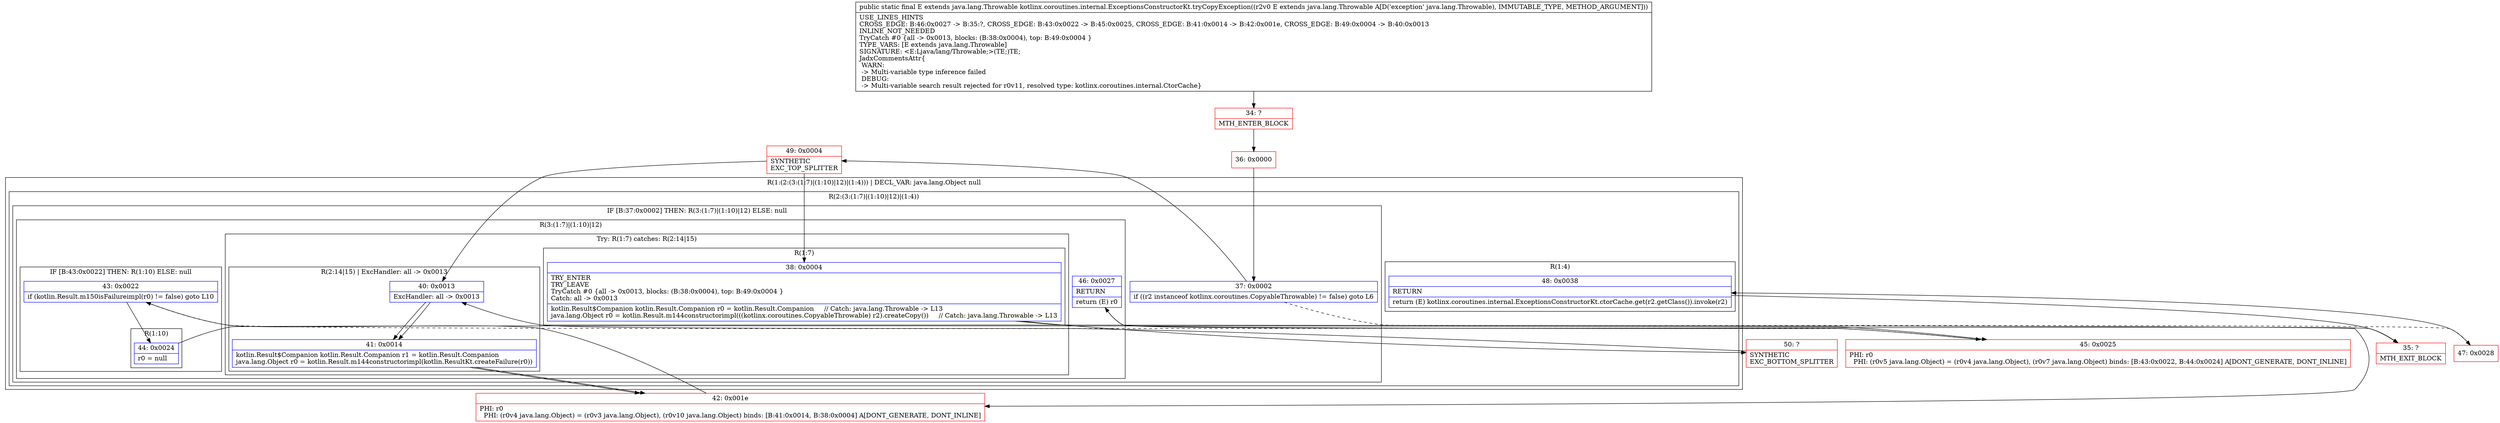 digraph "CFG forkotlinx.coroutines.internal.ExceptionsConstructorKt.tryCopyException(Ljava\/lang\/Throwable;)Ljava\/lang\/Throwable;" {
subgraph cluster_Region_1553389558 {
label = "R(1:(2:(3:(1:7)|(1:10)|12)|(1:4))) | DECL_VAR: java.lang.Object null\l";
node [shape=record,color=blue];
subgraph cluster_Region_359871031 {
label = "R(2:(3:(1:7)|(1:10)|12)|(1:4))";
node [shape=record,color=blue];
subgraph cluster_IfRegion_1369753282 {
label = "IF [B:37:0x0002] THEN: R(3:(1:7)|(1:10)|12) ELSE: null";
node [shape=record,color=blue];
Node_37 [shape=record,label="{37\:\ 0x0002|if ((r2 instanceof kotlinx.coroutines.CopyableThrowable) != false) goto L6\l}"];
subgraph cluster_Region_839323977 {
label = "R(3:(1:7)|(1:10)|12)";
node [shape=record,color=blue];
subgraph cluster_TryCatchRegion_1480870296 {
label = "Try: R(1:7) catches: R(2:14|15)";
node [shape=record,color=blue];
subgraph cluster_Region_993151695 {
label = "R(1:7)";
node [shape=record,color=blue];
Node_38 [shape=record,label="{38\:\ 0x0004|TRY_ENTER\lTRY_LEAVE\lTryCatch #0 \{all \-\> 0x0013, blocks: (B:38:0x0004), top: B:49:0x0004 \}\lCatch: all \-\> 0x0013\l|kotlin.Result$Companion kotlin.Result.Companion r0 = kotlin.Result.Companion     \/\/ Catch: java.lang.Throwable \-\> L13\ljava.lang.Object r0 = kotlin.Result.m144constructorimpl(((kotlinx.coroutines.CopyableThrowable) r2).createCopy())     \/\/ Catch: java.lang.Throwable \-\> L13\l}"];
}
subgraph cluster_Region_1860227189 {
label = "R(2:14|15) | ExcHandler: all \-\> 0x0013\l";
node [shape=record,color=blue];
Node_40 [shape=record,label="{40\:\ 0x0013|ExcHandler: all \-\> 0x0013\l}"];
Node_41 [shape=record,label="{41\:\ 0x0014|kotlin.Result$Companion kotlin.Result.Companion r1 = kotlin.Result.Companion\ljava.lang.Object r0 = kotlin.Result.m144constructorimpl(kotlin.ResultKt.createFailure(r0))\l}"];
}
}
subgraph cluster_IfRegion_1412053549 {
label = "IF [B:43:0x0022] THEN: R(1:10) ELSE: null";
node [shape=record,color=blue];
Node_43 [shape=record,label="{43\:\ 0x0022|if (kotlin.Result.m150isFailureimpl(r0) != false) goto L10\l}"];
subgraph cluster_Region_2099441475 {
label = "R(1:10)";
node [shape=record,color=blue];
Node_44 [shape=record,label="{44\:\ 0x0024|r0 = null\l}"];
}
}
Node_46 [shape=record,label="{46\:\ 0x0027|RETURN\l|return (E) r0\l}"];
}
}
subgraph cluster_Region_592409788 {
label = "R(1:4)";
node [shape=record,color=blue];
Node_48 [shape=record,label="{48\:\ 0x0038|RETURN\l|return (E) kotlinx.coroutines.internal.ExceptionsConstructorKt.ctorCache.get(r2.getClass()).invoke(r2)\l}"];
}
}
}
subgraph cluster_Region_1860227189 {
label = "R(2:14|15) | ExcHandler: all \-\> 0x0013\l";
node [shape=record,color=blue];
Node_40 [shape=record,label="{40\:\ 0x0013|ExcHandler: all \-\> 0x0013\l}"];
Node_41 [shape=record,label="{41\:\ 0x0014|kotlin.Result$Companion kotlin.Result.Companion r1 = kotlin.Result.Companion\ljava.lang.Object r0 = kotlin.Result.m144constructorimpl(kotlin.ResultKt.createFailure(r0))\l}"];
}
Node_34 [shape=record,color=red,label="{34\:\ ?|MTH_ENTER_BLOCK\l}"];
Node_36 [shape=record,color=red,label="{36\:\ 0x0000}"];
Node_47 [shape=record,color=red,label="{47\:\ 0x0028}"];
Node_35 [shape=record,color=red,label="{35\:\ ?|MTH_EXIT_BLOCK\l}"];
Node_49 [shape=record,color=red,label="{49\:\ 0x0004|SYNTHETIC\lEXC_TOP_SPLITTER\l}"];
Node_42 [shape=record,color=red,label="{42\:\ 0x001e|PHI: r0 \l  PHI: (r0v4 java.lang.Object) = (r0v3 java.lang.Object), (r0v10 java.lang.Object) binds: [B:41:0x0014, B:38:0x0004] A[DONT_GENERATE, DONT_INLINE]\l}"];
Node_45 [shape=record,color=red,label="{45\:\ 0x0025|PHI: r0 \l  PHI: (r0v5 java.lang.Object) = (r0v4 java.lang.Object), (r0v7 java.lang.Object) binds: [B:43:0x0022, B:44:0x0024] A[DONT_GENERATE, DONT_INLINE]\l}"];
Node_50 [shape=record,color=red,label="{50\:\ ?|SYNTHETIC\lEXC_BOTTOM_SPLITTER\l}"];
MethodNode[shape=record,label="{public static final E extends java.lang.Throwable kotlinx.coroutines.internal.ExceptionsConstructorKt.tryCopyException((r2v0 E extends java.lang.Throwable A[D('exception' java.lang.Throwable), IMMUTABLE_TYPE, METHOD_ARGUMENT]))  | USE_LINES_HINTS\lCROSS_EDGE: B:46:0x0027 \-\> B:35:?, CROSS_EDGE: B:43:0x0022 \-\> B:45:0x0025, CROSS_EDGE: B:41:0x0014 \-\> B:42:0x001e, CROSS_EDGE: B:49:0x0004 \-\> B:40:0x0013\lINLINE_NOT_NEEDED\lTryCatch #0 \{all \-\> 0x0013, blocks: (B:38:0x0004), top: B:49:0x0004 \}\lTYPE_VARS: [E extends java.lang.Throwable]\lSIGNATURE: \<E:Ljava\/lang\/Throwable;\>(TE;)TE;\lJadxCommentsAttr\{\l WARN: \l \-\> Multi\-variable type inference failed\l DEBUG: \l \-\> Multi\-variable search result rejected for r0v11, resolved type: kotlinx.coroutines.internal.CtorCache\}\l}"];
MethodNode -> Node_34;Node_37 -> Node_47[style=dashed];
Node_37 -> Node_49;
Node_38 -> Node_42;
Node_38 -> Node_50;
Node_40 -> Node_41;
Node_41 -> Node_42;
Node_43 -> Node_44;
Node_43 -> Node_45[style=dashed];
Node_44 -> Node_45;
Node_46 -> Node_35;
Node_48 -> Node_35;
Node_40 -> Node_41;
Node_41 -> Node_42;
Node_34 -> Node_36;
Node_36 -> Node_37;
Node_47 -> Node_48;
Node_49 -> Node_38;
Node_49 -> Node_40;
Node_42 -> Node_43;
Node_45 -> Node_46;
Node_50 -> Node_40;
}

